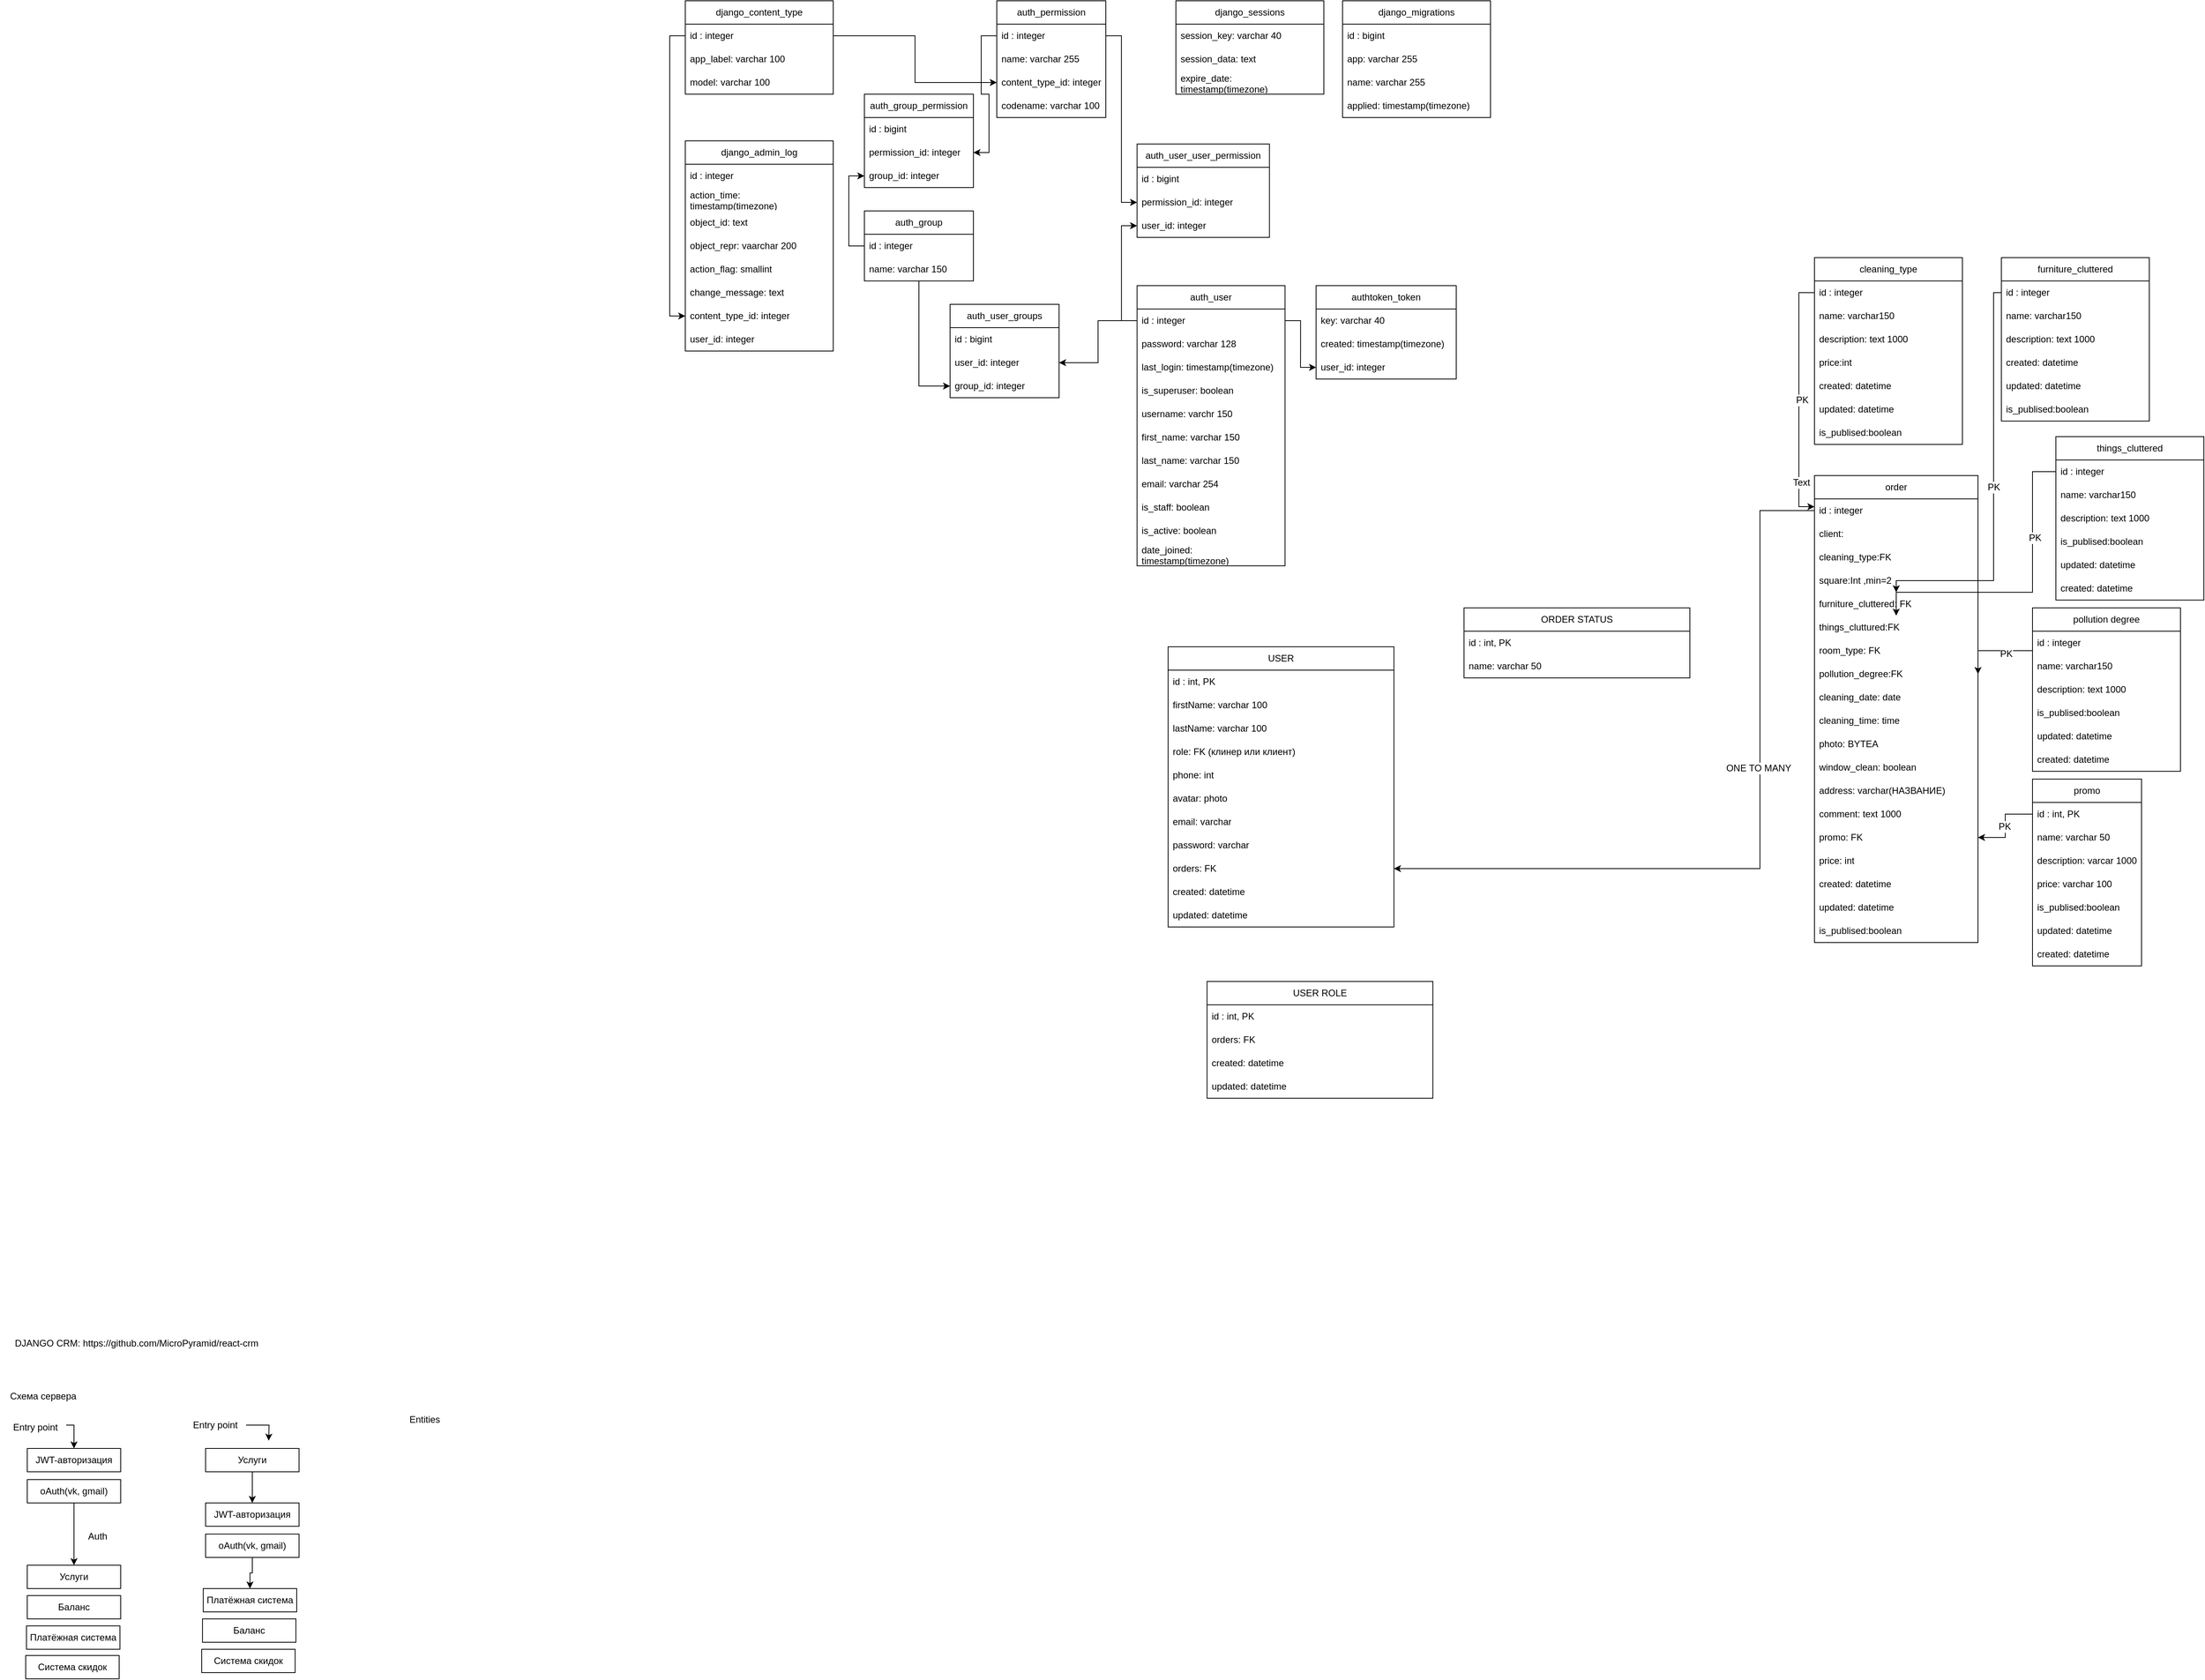 <mxfile version="22.1.21" type="github">
  <diagram name="Страница — 1" id="Fns3yZMFMgsRTfrll8Iq">
    <mxGraphModel dx="2331" dy="2299" grid="1" gridSize="10" guides="1" tooltips="1" connect="1" arrows="1" fold="1" page="1" pageScale="1" pageWidth="827" pageHeight="1169" math="0" shadow="0">
      <root>
        <mxCell id="0" />
        <mxCell id="1" parent="0" />
        <mxCell id="XI1WRr0vTbFgEeACWZSz-24" value="Схема сервера" style="text;html=1;align=center;verticalAlign=middle;resizable=0;points=[];autosize=1;strokeColor=none;fillColor=none;" parent="1" vertex="1">
          <mxGeometry x="-1170" y="968" width="110" height="30" as="geometry" />
        </mxCell>
        <mxCell id="XI1WRr0vTbFgEeACWZSz-25" value="JWT-авторизация" style="rounded=0;whiteSpace=wrap;html=1;" parent="1" vertex="1">
          <mxGeometry x="-1135" y="1050" width="120" height="30" as="geometry" />
        </mxCell>
        <mxCell id="XI1WRr0vTbFgEeACWZSz-32" value="" style="edgeStyle=orthogonalEdgeStyle;rounded=0;orthogonalLoop=1;jettySize=auto;html=1;" parent="1" source="XI1WRr0vTbFgEeACWZSz-28" target="XI1WRr0vTbFgEeACWZSz-31" edge="1">
          <mxGeometry relative="1" as="geometry" />
        </mxCell>
        <mxCell id="XI1WRr0vTbFgEeACWZSz-28" value="oAuth(vk, gmail)" style="rounded=0;whiteSpace=wrap;html=1;" parent="1" vertex="1">
          <mxGeometry x="-1135" y="1090" width="120" height="30" as="geometry" />
        </mxCell>
        <mxCell id="XI1WRr0vTbFgEeACWZSz-30" value="" style="edgeStyle=orthogonalEdgeStyle;rounded=0;orthogonalLoop=1;jettySize=auto;html=1;" parent="1" source="XI1WRr0vTbFgEeACWZSz-29" target="XI1WRr0vTbFgEeACWZSz-25" edge="1">
          <mxGeometry relative="1" as="geometry">
            <Array as="points">
              <mxPoint x="-1075" y="1020" />
            </Array>
          </mxGeometry>
        </mxCell>
        <mxCell id="XI1WRr0vTbFgEeACWZSz-29" value="Entry point" style="text;html=1;align=center;verticalAlign=middle;resizable=0;points=[];autosize=1;strokeColor=none;fillColor=none;" parent="1" vertex="1">
          <mxGeometry x="-1165" y="1008" width="80" height="30" as="geometry" />
        </mxCell>
        <mxCell id="XI1WRr0vTbFgEeACWZSz-31" value="Услуги" style="rounded=0;whiteSpace=wrap;html=1;" parent="1" vertex="1">
          <mxGeometry x="-1135" y="1200" width="120" height="30" as="geometry" />
        </mxCell>
        <mxCell id="XI1WRr0vTbFgEeACWZSz-33" value="Баланс" style="rounded=0;whiteSpace=wrap;html=1;" parent="1" vertex="1">
          <mxGeometry x="-1135" y="1239" width="120" height="30" as="geometry" />
        </mxCell>
        <mxCell id="XI1WRr0vTbFgEeACWZSz-34" value="Платёжная система" style="rounded=0;whiteSpace=wrap;html=1;" parent="1" vertex="1">
          <mxGeometry x="-1136" y="1278" width="120" height="30" as="geometry" />
        </mxCell>
        <mxCell id="XI1WRr0vTbFgEeACWZSz-35" value="Система скидок" style="rounded=0;whiteSpace=wrap;html=1;" parent="1" vertex="1">
          <mxGeometry x="-1137" y="1316" width="120" height="30" as="geometry" />
        </mxCell>
        <mxCell id="XI1WRr0vTbFgEeACWZSz-50" style="edgeStyle=orthogonalEdgeStyle;rounded=0;orthogonalLoop=1;jettySize=auto;html=1;entryX=0.5;entryY=0;entryDx=0;entryDy=0;" parent="1" source="XI1WRr0vTbFgEeACWZSz-40" target="XI1WRr0vTbFgEeACWZSz-48" edge="1">
          <mxGeometry relative="1" as="geometry" />
        </mxCell>
        <mxCell id="XI1WRr0vTbFgEeACWZSz-40" value="Услуги" style="rounded=0;whiteSpace=wrap;html=1;" parent="1" vertex="1">
          <mxGeometry x="-906" y="1050" width="120" height="30" as="geometry" />
        </mxCell>
        <mxCell id="XI1WRr0vTbFgEeACWZSz-41" value="Баланс" style="rounded=0;whiteSpace=wrap;html=1;" parent="1" vertex="1">
          <mxGeometry x="-910" y="1269" width="120" height="30" as="geometry" />
        </mxCell>
        <mxCell id="XI1WRr0vTbFgEeACWZSz-42" value="Платёжная система" style="rounded=0;whiteSpace=wrap;html=1;" parent="1" vertex="1">
          <mxGeometry x="-909" y="1230" width="120" height="30" as="geometry" />
        </mxCell>
        <mxCell id="XI1WRr0vTbFgEeACWZSz-43" value="Система скидок" style="rounded=0;whiteSpace=wrap;html=1;" parent="1" vertex="1">
          <mxGeometry x="-911" y="1308" width="120" height="30" as="geometry" />
        </mxCell>
        <mxCell id="XI1WRr0vTbFgEeACWZSz-46" style="edgeStyle=orthogonalEdgeStyle;rounded=0;orthogonalLoop=1;jettySize=auto;html=1;" parent="1" source="XI1WRr0vTbFgEeACWZSz-44" edge="1">
          <mxGeometry relative="1" as="geometry">
            <mxPoint x="-825" y="1040" as="targetPoint" />
          </mxGeometry>
        </mxCell>
        <mxCell id="XI1WRr0vTbFgEeACWZSz-44" value="Entry point" style="text;html=1;align=center;verticalAlign=middle;resizable=0;points=[];autosize=1;strokeColor=none;fillColor=none;" parent="1" vertex="1">
          <mxGeometry x="-934" y="1005" width="80" height="30" as="geometry" />
        </mxCell>
        <mxCell id="XI1WRr0vTbFgEeACWZSz-45" value="Auth" style="text;html=1;align=center;verticalAlign=middle;resizable=0;points=[];autosize=1;strokeColor=none;fillColor=none;" parent="1" vertex="1">
          <mxGeometry x="-1070" y="1148" width="50" height="30" as="geometry" />
        </mxCell>
        <mxCell id="XI1WRr0vTbFgEeACWZSz-48" value="JWT-авторизация" style="rounded=0;whiteSpace=wrap;html=1;" parent="1" vertex="1">
          <mxGeometry x="-906" y="1120" width="120" height="30" as="geometry" />
        </mxCell>
        <mxCell id="XI1WRr0vTbFgEeACWZSz-52" value="" style="edgeStyle=orthogonalEdgeStyle;rounded=0;orthogonalLoop=1;jettySize=auto;html=1;" parent="1" source="XI1WRr0vTbFgEeACWZSz-49" target="XI1WRr0vTbFgEeACWZSz-42" edge="1">
          <mxGeometry relative="1" as="geometry" />
        </mxCell>
        <mxCell id="XI1WRr0vTbFgEeACWZSz-49" value="oAuth(vk, gmail)" style="rounded=0;whiteSpace=wrap;html=1;" parent="1" vertex="1">
          <mxGeometry x="-906" y="1160" width="120" height="30" as="geometry" />
        </mxCell>
        <mxCell id="XI1WRr0vTbFgEeACWZSz-53" value="Entities" style="text;html=1;align=center;verticalAlign=middle;resizable=0;points=[];autosize=1;strokeColor=none;fillColor=none;" parent="1" vertex="1">
          <mxGeometry x="-655" y="998" width="60" height="30" as="geometry" />
        </mxCell>
        <mxCell id="XI1WRr0vTbFgEeACWZSz-60" value="order" style="swimlane;fontStyle=0;childLayout=stackLayout;horizontal=1;startSize=30;horizontalStack=0;resizeParent=1;resizeParentMax=0;resizeLast=0;collapsible=1;marginBottom=0;whiteSpace=wrap;html=1;" parent="1" vertex="1">
          <mxGeometry x="1160" y="-200" width="210" height="600" as="geometry" />
        </mxCell>
        <mxCell id="XI1WRr0vTbFgEeACWZSz-61" value="id : integer" style="text;strokeColor=none;fillColor=none;align=left;verticalAlign=middle;spacingLeft=4;spacingRight=4;overflow=hidden;points=[[0,0.5],[1,0.5]];portConstraint=eastwest;rotatable=0;whiteSpace=wrap;html=1;" parent="XI1WRr0vTbFgEeACWZSz-60" vertex="1">
          <mxGeometry y="30" width="210" height="30" as="geometry" />
        </mxCell>
        <mxCell id="iwx3m-Ki16ha5Yiac5JZ-89" value="client:" style="text;strokeColor=none;fillColor=none;align=left;verticalAlign=middle;spacingLeft=4;spacingRight=4;overflow=hidden;points=[[0,0.5],[1,0.5]];portConstraint=eastwest;rotatable=0;whiteSpace=wrap;html=1;" vertex="1" parent="XI1WRr0vTbFgEeACWZSz-60">
          <mxGeometry y="60" width="210" height="30" as="geometry" />
        </mxCell>
        <mxCell id="iwx3m-Ki16ha5Yiac5JZ-23" value="cleaning_type:FK" style="text;strokeColor=none;fillColor=none;align=left;verticalAlign=middle;spacingLeft=4;spacingRight=4;overflow=hidden;points=[[0,0.5],[1,0.5]];portConstraint=eastwest;rotatable=0;whiteSpace=wrap;html=1;" vertex="1" parent="XI1WRr0vTbFgEeACWZSz-60">
          <mxGeometry y="90" width="210" height="30" as="geometry" />
        </mxCell>
        <mxCell id="iwx3m-Ki16ha5Yiac5JZ-24" value="square:Int ,min=2" style="text;strokeColor=none;fillColor=none;align=left;verticalAlign=middle;spacingLeft=4;spacingRight=4;overflow=hidden;points=[[0,0.5],[1,0.5]];portConstraint=eastwest;rotatable=0;whiteSpace=wrap;html=1;" vertex="1" parent="XI1WRr0vTbFgEeACWZSz-60">
          <mxGeometry y="120" width="210" height="30" as="geometry" />
        </mxCell>
        <mxCell id="XI1WRr0vTbFgEeACWZSz-63" value="furniture_cluttered: FK " style="text;strokeColor=none;fillColor=none;align=left;verticalAlign=middle;spacingLeft=4;spacingRight=4;overflow=hidden;points=[[0,0.5],[1,0.5]];portConstraint=eastwest;rotatable=0;whiteSpace=wrap;html=1;" parent="XI1WRr0vTbFgEeACWZSz-60" vertex="1">
          <mxGeometry y="150" width="210" height="30" as="geometry" />
        </mxCell>
        <mxCell id="XI1WRr0vTbFgEeACWZSz-64" value="things_cluttured:FK" style="text;strokeColor=none;fillColor=none;align=left;verticalAlign=middle;spacingLeft=4;spacingRight=4;overflow=hidden;points=[[0,0.5],[1,0.5]];portConstraint=eastwest;rotatable=0;whiteSpace=wrap;html=1;" parent="XI1WRr0vTbFgEeACWZSz-60" vertex="1">
          <mxGeometry y="180" width="210" height="30" as="geometry" />
        </mxCell>
        <mxCell id="XI1WRr0vTbFgEeACWZSz-62" value="room_type: FK" style="text;strokeColor=none;fillColor=none;align=left;verticalAlign=middle;spacingLeft=4;spacingRight=4;overflow=hidden;points=[[0,0.5],[1,0.5]];portConstraint=eastwest;rotatable=0;whiteSpace=wrap;html=1;" parent="XI1WRr0vTbFgEeACWZSz-60" vertex="1">
          <mxGeometry y="210" width="210" height="30" as="geometry" />
        </mxCell>
        <mxCell id="iwx3m-Ki16ha5Yiac5JZ-37" value="pollution_degree:FK" style="text;strokeColor=none;fillColor=none;align=left;verticalAlign=middle;spacingLeft=4;spacingRight=4;overflow=hidden;points=[[0,0.5],[1,0.5]];portConstraint=eastwest;rotatable=0;whiteSpace=wrap;html=1;" vertex="1" parent="XI1WRr0vTbFgEeACWZSz-60">
          <mxGeometry y="240" width="210" height="30" as="geometry" />
        </mxCell>
        <mxCell id="iwx3m-Ki16ha5Yiac5JZ-45" value="cleaning_date: date" style="text;strokeColor=none;fillColor=none;align=left;verticalAlign=middle;spacingLeft=4;spacingRight=4;overflow=hidden;points=[[0,0.5],[1,0.5]];portConstraint=eastwest;rotatable=0;whiteSpace=wrap;html=1;" vertex="1" parent="XI1WRr0vTbFgEeACWZSz-60">
          <mxGeometry y="270" width="210" height="30" as="geometry" />
        </mxCell>
        <mxCell id="iwx3m-Ki16ha5Yiac5JZ-46" value="cleaning_time: time" style="text;strokeColor=none;fillColor=none;align=left;verticalAlign=middle;spacingLeft=4;spacingRight=4;overflow=hidden;points=[[0,0.5],[1,0.5]];portConstraint=eastwest;rotatable=0;whiteSpace=wrap;html=1;" vertex="1" parent="XI1WRr0vTbFgEeACWZSz-60">
          <mxGeometry y="300" width="210" height="30" as="geometry" />
        </mxCell>
        <mxCell id="iwx3m-Ki16ha5Yiac5JZ-47" value="photo: BYTEA" style="text;strokeColor=none;fillColor=none;align=left;verticalAlign=middle;spacingLeft=4;spacingRight=4;overflow=hidden;points=[[0,0.5],[1,0.5]];portConstraint=eastwest;rotatable=0;whiteSpace=wrap;html=1;" vertex="1" parent="XI1WRr0vTbFgEeACWZSz-60">
          <mxGeometry y="330" width="210" height="30" as="geometry" />
        </mxCell>
        <mxCell id="iwx3m-Ki16ha5Yiac5JZ-50" value="window_clean: boolean" style="text;strokeColor=none;fillColor=none;align=left;verticalAlign=middle;spacingLeft=4;spacingRight=4;overflow=hidden;points=[[0,0.5],[1,0.5]];portConstraint=eastwest;rotatable=0;whiteSpace=wrap;html=1;" vertex="1" parent="XI1WRr0vTbFgEeACWZSz-60">
          <mxGeometry y="360" width="210" height="30" as="geometry" />
        </mxCell>
        <mxCell id="iwx3m-Ki16ha5Yiac5JZ-51" value="address: varchar(НАЗВАНИЕ)" style="text;strokeColor=none;fillColor=none;align=left;verticalAlign=middle;spacingLeft=4;spacingRight=4;overflow=hidden;points=[[0,0.5],[1,0.5]];portConstraint=eastwest;rotatable=0;whiteSpace=wrap;html=1;" vertex="1" parent="XI1WRr0vTbFgEeACWZSz-60">
          <mxGeometry y="390" width="210" height="30" as="geometry" />
        </mxCell>
        <mxCell id="iwx3m-Ki16ha5Yiac5JZ-52" value="comment: text 1000" style="text;strokeColor=none;fillColor=none;align=left;verticalAlign=middle;spacingLeft=4;spacingRight=4;overflow=hidden;points=[[0,0.5],[1,0.5]];portConstraint=eastwest;rotatable=0;whiteSpace=wrap;html=1;" vertex="1" parent="XI1WRr0vTbFgEeACWZSz-60">
          <mxGeometry y="420" width="210" height="30" as="geometry" />
        </mxCell>
        <mxCell id="iwx3m-Ki16ha5Yiac5JZ-53" value="&lt;div&gt;promo: FK&lt;br&gt;&lt;/div&gt;" style="text;strokeColor=none;fillColor=none;align=left;verticalAlign=middle;spacingLeft=4;spacingRight=4;overflow=hidden;points=[[0,0.5],[1,0.5]];portConstraint=eastwest;rotatable=0;whiteSpace=wrap;html=1;" vertex="1" parent="XI1WRr0vTbFgEeACWZSz-60">
          <mxGeometry y="450" width="210" height="30" as="geometry" />
        </mxCell>
        <mxCell id="iwx3m-Ki16ha5Yiac5JZ-62" value="price: int" style="text;strokeColor=none;fillColor=none;align=left;verticalAlign=middle;spacingLeft=4;spacingRight=4;overflow=hidden;points=[[0,0.5],[1,0.5]];portConstraint=eastwest;rotatable=0;whiteSpace=wrap;html=1;" vertex="1" parent="XI1WRr0vTbFgEeACWZSz-60">
          <mxGeometry y="480" width="210" height="30" as="geometry" />
        </mxCell>
        <mxCell id="iwx3m-Ki16ha5Yiac5JZ-71" value="created: datetime" style="text;strokeColor=none;fillColor=none;align=left;verticalAlign=middle;spacingLeft=4;spacingRight=4;overflow=hidden;points=[[0,0.5],[1,0.5]];portConstraint=eastwest;rotatable=0;whiteSpace=wrap;html=1;" vertex="1" parent="XI1WRr0vTbFgEeACWZSz-60">
          <mxGeometry y="510" width="210" height="30" as="geometry" />
        </mxCell>
        <mxCell id="iwx3m-Ki16ha5Yiac5JZ-72" value="updated: datetime" style="text;strokeColor=none;fillColor=none;align=left;verticalAlign=middle;spacingLeft=4;spacingRight=4;overflow=hidden;points=[[0,0.5],[1,0.5]];portConstraint=eastwest;rotatable=0;whiteSpace=wrap;html=1;" vertex="1" parent="XI1WRr0vTbFgEeACWZSz-60">
          <mxGeometry y="540" width="210" height="30" as="geometry" />
        </mxCell>
        <mxCell id="iwx3m-Ki16ha5Yiac5JZ-73" value="is_publised:boolean" style="text;strokeColor=none;fillColor=none;align=left;verticalAlign=middle;spacingLeft=4;spacingRight=4;overflow=hidden;points=[[0,0.5],[1,0.5]];portConstraint=eastwest;rotatable=0;whiteSpace=wrap;html=1;" vertex="1" parent="XI1WRr0vTbFgEeACWZSz-60">
          <mxGeometry y="570" width="210" height="30" as="geometry" />
        </mxCell>
        <mxCell id="XI1WRr0vTbFgEeACWZSz-66" value="promo" style="swimlane;fontStyle=0;childLayout=stackLayout;horizontal=1;startSize=30;horizontalStack=0;resizeParent=1;resizeParentMax=0;resizeLast=0;collapsible=1;marginBottom=0;whiteSpace=wrap;html=1;" parent="1" vertex="1">
          <mxGeometry x="1440" y="190" width="140" height="240" as="geometry" />
        </mxCell>
        <mxCell id="XI1WRr0vTbFgEeACWZSz-67" value="id : int, PK" style="text;strokeColor=none;fillColor=none;align=left;verticalAlign=middle;spacingLeft=4;spacingRight=4;overflow=hidden;points=[[0,0.5],[1,0.5]];portConstraint=eastwest;rotatable=0;whiteSpace=wrap;html=1;" parent="XI1WRr0vTbFgEeACWZSz-66" vertex="1">
          <mxGeometry y="30" width="140" height="30" as="geometry" />
        </mxCell>
        <mxCell id="XI1WRr0vTbFgEeACWZSz-68" value="name: varchar 50" style="text;strokeColor=none;fillColor=none;align=left;verticalAlign=middle;spacingLeft=4;spacingRight=4;overflow=hidden;points=[[0,0.5],[1,0.5]];portConstraint=eastwest;rotatable=0;whiteSpace=wrap;html=1;" parent="XI1WRr0vTbFgEeACWZSz-66" vertex="1">
          <mxGeometry y="60" width="140" height="30" as="geometry" />
        </mxCell>
        <mxCell id="XI1WRr0vTbFgEeACWZSz-69" value="description: varcar 1000" style="text;strokeColor=none;fillColor=none;align=left;verticalAlign=middle;spacingLeft=4;spacingRight=4;overflow=hidden;points=[[0,0.5],[1,0.5]];portConstraint=eastwest;rotatable=0;whiteSpace=wrap;html=1;" parent="XI1WRr0vTbFgEeACWZSz-66" vertex="1">
          <mxGeometry y="90" width="140" height="30" as="geometry" />
        </mxCell>
        <mxCell id="XI1WRr0vTbFgEeACWZSz-71" value="price: varchar 100" style="text;strokeColor=none;fillColor=none;align=left;verticalAlign=middle;spacingLeft=4;spacingRight=4;overflow=hidden;points=[[0,0.5],[1,0.5]];portConstraint=eastwest;rotatable=0;whiteSpace=wrap;html=1;" parent="XI1WRr0vTbFgEeACWZSz-66" vertex="1">
          <mxGeometry y="120" width="140" height="30" as="geometry" />
        </mxCell>
        <mxCell id="iwx3m-Ki16ha5Yiac5JZ-79" value="is_publised:boolean" style="text;strokeColor=none;fillColor=none;align=left;verticalAlign=middle;spacingLeft=4;spacingRight=4;overflow=hidden;points=[[0,0.5],[1,0.5]];portConstraint=eastwest;rotatable=0;whiteSpace=wrap;html=1;" vertex="1" parent="XI1WRr0vTbFgEeACWZSz-66">
          <mxGeometry y="150" width="140" height="30" as="geometry" />
        </mxCell>
        <mxCell id="iwx3m-Ki16ha5Yiac5JZ-78" value="updated: datetime" style="text;strokeColor=none;fillColor=none;align=left;verticalAlign=middle;spacingLeft=4;spacingRight=4;overflow=hidden;points=[[0,0.5],[1,0.5]];portConstraint=eastwest;rotatable=0;whiteSpace=wrap;html=1;" vertex="1" parent="XI1WRr0vTbFgEeACWZSz-66">
          <mxGeometry y="180" width="140" height="30" as="geometry" />
        </mxCell>
        <mxCell id="iwx3m-Ki16ha5Yiac5JZ-77" value="created: datetime" style="text;strokeColor=none;fillColor=none;align=left;verticalAlign=middle;spacingLeft=4;spacingRight=4;overflow=hidden;points=[[0,0.5],[1,0.5]];portConstraint=eastwest;rotatable=0;whiteSpace=wrap;html=1;" vertex="1" parent="XI1WRr0vTbFgEeACWZSz-66">
          <mxGeometry y="210" width="140" height="30" as="geometry" />
        </mxCell>
        <mxCell id="x9vk5HfKDs6f57D2XIfl-56" style="edgeStyle=orthogonalEdgeStyle;rounded=0;orthogonalLoop=1;jettySize=auto;html=1;entryX=0;entryY=0.5;entryDx=0;entryDy=0;" parent="1" source="x9vk5HfKDs6f57D2XIfl-1" target="x9vk5HfKDs6f57D2XIfl-33" edge="1">
          <mxGeometry relative="1" as="geometry" />
        </mxCell>
        <mxCell id="x9vk5HfKDs6f57D2XIfl-1" value="auth_group" style="swimlane;fontStyle=0;childLayout=stackLayout;horizontal=1;startSize=30;horizontalStack=0;resizeParent=1;resizeParentMax=0;resizeLast=0;collapsible=1;marginBottom=0;whiteSpace=wrap;html=1;" parent="1" vertex="1">
          <mxGeometry x="-60" y="-540" width="140" height="90" as="geometry" />
        </mxCell>
        <mxCell id="x9vk5HfKDs6f57D2XIfl-2" value="id : integer" style="text;strokeColor=none;fillColor=none;align=left;verticalAlign=middle;spacingLeft=4;spacingRight=4;overflow=hidden;points=[[0,0.5],[1,0.5]];portConstraint=eastwest;rotatable=0;whiteSpace=wrap;html=1;" parent="x9vk5HfKDs6f57D2XIfl-1" vertex="1">
          <mxGeometry y="30" width="140" height="30" as="geometry" />
        </mxCell>
        <mxCell id="x9vk5HfKDs6f57D2XIfl-3" value="name: varchar 150" style="text;strokeColor=none;fillColor=none;align=left;verticalAlign=middle;spacingLeft=4;spacingRight=4;overflow=hidden;points=[[0,0.5],[1,0.5]];portConstraint=eastwest;rotatable=0;whiteSpace=wrap;html=1;" parent="x9vk5HfKDs6f57D2XIfl-1" vertex="1">
          <mxGeometry y="60" width="140" height="30" as="geometry" />
        </mxCell>
        <mxCell id="x9vk5HfKDs6f57D2XIfl-6" value="auth_group_permission" style="swimlane;fontStyle=0;childLayout=stackLayout;horizontal=1;startSize=30;horizontalStack=0;resizeParent=1;resizeParentMax=0;resizeLast=0;collapsible=1;marginBottom=0;whiteSpace=wrap;html=1;" parent="1" vertex="1">
          <mxGeometry x="-60" y="-690" width="140" height="120" as="geometry" />
        </mxCell>
        <mxCell id="x9vk5HfKDs6f57D2XIfl-7" value="id : bigint" style="text;strokeColor=none;fillColor=none;align=left;verticalAlign=middle;spacingLeft=4;spacingRight=4;overflow=hidden;points=[[0,0.5],[1,0.5]];portConstraint=eastwest;rotatable=0;whiteSpace=wrap;html=1;" parent="x9vk5HfKDs6f57D2XIfl-6" vertex="1">
          <mxGeometry y="30" width="140" height="30" as="geometry" />
        </mxCell>
        <mxCell id="x9vk5HfKDs6f57D2XIfl-9" value="permission_id: integer" style="text;strokeColor=none;fillColor=none;align=left;verticalAlign=middle;spacingLeft=4;spacingRight=4;overflow=hidden;points=[[0,0.5],[1,0.5]];portConstraint=eastwest;rotatable=0;whiteSpace=wrap;html=1;" parent="x9vk5HfKDs6f57D2XIfl-6" vertex="1">
          <mxGeometry y="60" width="140" height="30" as="geometry" />
        </mxCell>
        <mxCell id="x9vk5HfKDs6f57D2XIfl-8" value="group_id: integer" style="text;strokeColor=none;fillColor=none;align=left;verticalAlign=middle;spacingLeft=4;spacingRight=4;overflow=hidden;points=[[0,0.5],[1,0.5]];portConstraint=eastwest;rotatable=0;whiteSpace=wrap;html=1;" parent="x9vk5HfKDs6f57D2XIfl-6" vertex="1">
          <mxGeometry y="90" width="140" height="30" as="geometry" />
        </mxCell>
        <mxCell id="x9vk5HfKDs6f57D2XIfl-10" value="DJANGO CRM: https://github.com/MicroPyramid/react-crm" style="text;html=1;align=center;verticalAlign=middle;resizable=0;points=[];autosize=1;strokeColor=none;fillColor=none;" parent="1" vertex="1">
          <mxGeometry x="-1165" y="900" width="340" height="30" as="geometry" />
        </mxCell>
        <mxCell id="x9vk5HfKDs6f57D2XIfl-12" value="auth_permission" style="swimlane;fontStyle=0;childLayout=stackLayout;horizontal=1;startSize=30;horizontalStack=0;resizeParent=1;resizeParentMax=0;resizeLast=0;collapsible=1;marginBottom=0;whiteSpace=wrap;html=1;" parent="1" vertex="1">
          <mxGeometry x="110.0" y="-810" width="140" height="150" as="geometry" />
        </mxCell>
        <mxCell id="x9vk5HfKDs6f57D2XIfl-13" value="id : integer" style="text;strokeColor=none;fillColor=none;align=left;verticalAlign=middle;spacingLeft=4;spacingRight=4;overflow=hidden;points=[[0,0.5],[1,0.5]];portConstraint=eastwest;rotatable=0;whiteSpace=wrap;html=1;" parent="x9vk5HfKDs6f57D2XIfl-12" vertex="1">
          <mxGeometry y="30" width="140" height="30" as="geometry" />
        </mxCell>
        <mxCell id="x9vk5HfKDs6f57D2XIfl-14" value="name: varchar 255" style="text;strokeColor=none;fillColor=none;align=left;verticalAlign=middle;spacingLeft=4;spacingRight=4;overflow=hidden;points=[[0,0.5],[1,0.5]];portConstraint=eastwest;rotatable=0;whiteSpace=wrap;html=1;" parent="x9vk5HfKDs6f57D2XIfl-12" vertex="1">
          <mxGeometry y="60" width="140" height="30" as="geometry" />
        </mxCell>
        <mxCell id="x9vk5HfKDs6f57D2XIfl-15" value="content_type_id: integer" style="text;strokeColor=none;fillColor=none;align=left;verticalAlign=middle;spacingLeft=4;spacingRight=4;overflow=hidden;points=[[0,0.5],[1,0.5]];portConstraint=eastwest;rotatable=0;whiteSpace=wrap;html=1;" parent="x9vk5HfKDs6f57D2XIfl-12" vertex="1">
          <mxGeometry y="90" width="140" height="30" as="geometry" />
        </mxCell>
        <mxCell id="x9vk5HfKDs6f57D2XIfl-16" value="codename: varchar 100" style="text;strokeColor=none;fillColor=none;align=left;verticalAlign=middle;spacingLeft=4;spacingRight=4;overflow=hidden;points=[[0,0.5],[1,0.5]];portConstraint=eastwest;rotatable=0;whiteSpace=wrap;html=1;" parent="x9vk5HfKDs6f57D2XIfl-12" vertex="1">
          <mxGeometry y="120" width="140" height="30" as="geometry" />
        </mxCell>
        <mxCell id="x9vk5HfKDs6f57D2XIfl-17" value="auth_user" style="swimlane;fontStyle=0;childLayout=stackLayout;horizontal=1;startSize=30;horizontalStack=0;resizeParent=1;resizeParentMax=0;resizeLast=0;collapsible=1;marginBottom=0;whiteSpace=wrap;html=1;" parent="1" vertex="1">
          <mxGeometry x="290.14" y="-444" width="190" height="360" as="geometry" />
        </mxCell>
        <mxCell id="x9vk5HfKDs6f57D2XIfl-18" value="id : integer" style="text;strokeColor=none;fillColor=none;align=left;verticalAlign=middle;spacingLeft=4;spacingRight=4;overflow=hidden;points=[[0,0.5],[1,0.5]];portConstraint=eastwest;rotatable=0;whiteSpace=wrap;html=1;" parent="x9vk5HfKDs6f57D2XIfl-17" vertex="1">
          <mxGeometry y="30" width="190" height="30" as="geometry" />
        </mxCell>
        <mxCell id="x9vk5HfKDs6f57D2XIfl-19" value="password: varchar 128" style="text;strokeColor=none;fillColor=none;align=left;verticalAlign=middle;spacingLeft=4;spacingRight=4;overflow=hidden;points=[[0,0.5],[1,0.5]];portConstraint=eastwest;rotatable=0;whiteSpace=wrap;html=1;" parent="x9vk5HfKDs6f57D2XIfl-17" vertex="1">
          <mxGeometry y="60" width="190" height="30" as="geometry" />
        </mxCell>
        <mxCell id="x9vk5HfKDs6f57D2XIfl-20" value="last_login: timestamp(timezone)" style="text;strokeColor=none;fillColor=none;align=left;verticalAlign=middle;spacingLeft=4;spacingRight=4;overflow=hidden;points=[[0,0.5],[1,0.5]];portConstraint=eastwest;rotatable=0;whiteSpace=wrap;html=1;" parent="x9vk5HfKDs6f57D2XIfl-17" vertex="1">
          <mxGeometry y="90" width="190" height="30" as="geometry" />
        </mxCell>
        <mxCell id="x9vk5HfKDs6f57D2XIfl-21" value="is_superuser: boolean" style="text;strokeColor=none;fillColor=none;align=left;verticalAlign=middle;spacingLeft=4;spacingRight=4;overflow=hidden;points=[[0,0.5],[1,0.5]];portConstraint=eastwest;rotatable=0;whiteSpace=wrap;html=1;" parent="x9vk5HfKDs6f57D2XIfl-17" vertex="1">
          <mxGeometry y="120" width="190" height="30" as="geometry" />
        </mxCell>
        <mxCell id="x9vk5HfKDs6f57D2XIfl-23" value="username: varchr 150" style="text;strokeColor=none;fillColor=none;align=left;verticalAlign=middle;spacingLeft=4;spacingRight=4;overflow=hidden;points=[[0,0.5],[1,0.5]];portConstraint=eastwest;rotatable=0;whiteSpace=wrap;html=1;" parent="x9vk5HfKDs6f57D2XIfl-17" vertex="1">
          <mxGeometry y="150" width="190" height="30" as="geometry" />
        </mxCell>
        <mxCell id="x9vk5HfKDs6f57D2XIfl-24" value="first_name: varchar 150" style="text;strokeColor=none;fillColor=none;align=left;verticalAlign=middle;spacingLeft=4;spacingRight=4;overflow=hidden;points=[[0,0.5],[1,0.5]];portConstraint=eastwest;rotatable=0;whiteSpace=wrap;html=1;" parent="x9vk5HfKDs6f57D2XIfl-17" vertex="1">
          <mxGeometry y="180" width="190" height="30" as="geometry" />
        </mxCell>
        <mxCell id="x9vk5HfKDs6f57D2XIfl-25" value="last_name: varchar 150" style="text;strokeColor=none;fillColor=none;align=left;verticalAlign=middle;spacingLeft=4;spacingRight=4;overflow=hidden;points=[[0,0.5],[1,0.5]];portConstraint=eastwest;rotatable=0;whiteSpace=wrap;html=1;" parent="x9vk5HfKDs6f57D2XIfl-17" vertex="1">
          <mxGeometry y="210" width="190" height="30" as="geometry" />
        </mxCell>
        <mxCell id="x9vk5HfKDs6f57D2XIfl-26" value="email: varchar 254" style="text;strokeColor=none;fillColor=none;align=left;verticalAlign=middle;spacingLeft=4;spacingRight=4;overflow=hidden;points=[[0,0.5],[1,0.5]];portConstraint=eastwest;rotatable=0;whiteSpace=wrap;html=1;" parent="x9vk5HfKDs6f57D2XIfl-17" vertex="1">
          <mxGeometry y="240" width="190" height="30" as="geometry" />
        </mxCell>
        <mxCell id="x9vk5HfKDs6f57D2XIfl-27" value="is_staff: boolean" style="text;strokeColor=none;fillColor=none;align=left;verticalAlign=middle;spacingLeft=4;spacingRight=4;overflow=hidden;points=[[0,0.5],[1,0.5]];portConstraint=eastwest;rotatable=0;whiteSpace=wrap;html=1;" parent="x9vk5HfKDs6f57D2XIfl-17" vertex="1">
          <mxGeometry y="270" width="190" height="30" as="geometry" />
        </mxCell>
        <mxCell id="x9vk5HfKDs6f57D2XIfl-28" value="is_active: boolean" style="text;strokeColor=none;fillColor=none;align=left;verticalAlign=middle;spacingLeft=4;spacingRight=4;overflow=hidden;points=[[0,0.5],[1,0.5]];portConstraint=eastwest;rotatable=0;whiteSpace=wrap;html=1;" parent="x9vk5HfKDs6f57D2XIfl-17" vertex="1">
          <mxGeometry y="300" width="190" height="30" as="geometry" />
        </mxCell>
        <mxCell id="x9vk5HfKDs6f57D2XIfl-29" value="date_joined: timestamp(timezone)" style="text;strokeColor=none;fillColor=none;align=left;verticalAlign=middle;spacingLeft=4;spacingRight=4;overflow=hidden;points=[[0,0.5],[1,0.5]];portConstraint=eastwest;rotatable=0;whiteSpace=wrap;html=1;" parent="x9vk5HfKDs6f57D2XIfl-17" vertex="1">
          <mxGeometry y="330" width="190" height="30" as="geometry" />
        </mxCell>
        <mxCell id="x9vk5HfKDs6f57D2XIfl-30" value="auth_user_groups" style="swimlane;fontStyle=0;childLayout=stackLayout;horizontal=1;startSize=30;horizontalStack=0;resizeParent=1;resizeParentMax=0;resizeLast=0;collapsible=1;marginBottom=0;whiteSpace=wrap;html=1;" parent="1" vertex="1">
          <mxGeometry x="50.0" y="-420" width="140" height="120" as="geometry" />
        </mxCell>
        <mxCell id="x9vk5HfKDs6f57D2XIfl-31" value="id : bigint" style="text;strokeColor=none;fillColor=none;align=left;verticalAlign=middle;spacingLeft=4;spacingRight=4;overflow=hidden;points=[[0,0.5],[1,0.5]];portConstraint=eastwest;rotatable=0;whiteSpace=wrap;html=1;" parent="x9vk5HfKDs6f57D2XIfl-30" vertex="1">
          <mxGeometry y="30" width="140" height="30" as="geometry" />
        </mxCell>
        <mxCell id="x9vk5HfKDs6f57D2XIfl-32" value="user_id: integer" style="text;strokeColor=none;fillColor=none;align=left;verticalAlign=middle;spacingLeft=4;spacingRight=4;overflow=hidden;points=[[0,0.5],[1,0.5]];portConstraint=eastwest;rotatable=0;whiteSpace=wrap;html=1;" parent="x9vk5HfKDs6f57D2XIfl-30" vertex="1">
          <mxGeometry y="60" width="140" height="30" as="geometry" />
        </mxCell>
        <mxCell id="x9vk5HfKDs6f57D2XIfl-33" value="group_id: integer" style="text;strokeColor=none;fillColor=none;align=left;verticalAlign=middle;spacingLeft=4;spacingRight=4;overflow=hidden;points=[[0,0.5],[1,0.5]];portConstraint=eastwest;rotatable=0;whiteSpace=wrap;html=1;" parent="x9vk5HfKDs6f57D2XIfl-30" vertex="1">
          <mxGeometry y="90" width="140" height="30" as="geometry" />
        </mxCell>
        <mxCell id="x9vk5HfKDs6f57D2XIfl-34" value="auth_user_user_permission" style="swimlane;fontStyle=0;childLayout=stackLayout;horizontal=1;startSize=30;horizontalStack=0;resizeParent=1;resizeParentMax=0;resizeLast=0;collapsible=1;marginBottom=0;whiteSpace=wrap;html=1;" parent="1" vertex="1">
          <mxGeometry x="290.14" y="-626" width="170" height="120" as="geometry" />
        </mxCell>
        <mxCell id="x9vk5HfKDs6f57D2XIfl-35" value="id : bigint" style="text;strokeColor=none;fillColor=none;align=left;verticalAlign=middle;spacingLeft=4;spacingRight=4;overflow=hidden;points=[[0,0.5],[1,0.5]];portConstraint=eastwest;rotatable=0;whiteSpace=wrap;html=1;" parent="x9vk5HfKDs6f57D2XIfl-34" vertex="1">
          <mxGeometry y="30" width="170" height="30" as="geometry" />
        </mxCell>
        <mxCell id="x9vk5HfKDs6f57D2XIfl-37" value="permission_id: integer" style="text;strokeColor=none;fillColor=none;align=left;verticalAlign=middle;spacingLeft=4;spacingRight=4;overflow=hidden;points=[[0,0.5],[1,0.5]];portConstraint=eastwest;rotatable=0;whiteSpace=wrap;html=1;" parent="x9vk5HfKDs6f57D2XIfl-34" vertex="1">
          <mxGeometry y="60" width="170" height="30" as="geometry" />
        </mxCell>
        <mxCell id="x9vk5HfKDs6f57D2XIfl-36" value="user_id: integer" style="text;strokeColor=none;fillColor=none;align=left;verticalAlign=middle;spacingLeft=4;spacingRight=4;overflow=hidden;points=[[0,0.5],[1,0.5]];portConstraint=eastwest;rotatable=0;whiteSpace=wrap;html=1;" parent="x9vk5HfKDs6f57D2XIfl-34" vertex="1">
          <mxGeometry y="90" width="170" height="30" as="geometry" />
        </mxCell>
        <mxCell id="x9vk5HfKDs6f57D2XIfl-38" value="authtoken_token" style="swimlane;fontStyle=0;childLayout=stackLayout;horizontal=1;startSize=30;horizontalStack=0;resizeParent=1;resizeParentMax=0;resizeLast=0;collapsible=1;marginBottom=0;whiteSpace=wrap;html=1;" parent="1" vertex="1">
          <mxGeometry x="520.0" y="-444" width="180" height="120" as="geometry" />
        </mxCell>
        <mxCell id="x9vk5HfKDs6f57D2XIfl-39" value="key: varchar 40" style="text;strokeColor=none;fillColor=none;align=left;verticalAlign=middle;spacingLeft=4;spacingRight=4;overflow=hidden;points=[[0,0.5],[1,0.5]];portConstraint=eastwest;rotatable=0;whiteSpace=wrap;html=1;" parent="x9vk5HfKDs6f57D2XIfl-38" vertex="1">
          <mxGeometry y="30" width="180" height="30" as="geometry" />
        </mxCell>
        <mxCell id="x9vk5HfKDs6f57D2XIfl-40" value="created: timestamp(timezone)" style="text;strokeColor=none;fillColor=none;align=left;verticalAlign=middle;spacingLeft=4;spacingRight=4;overflow=hidden;points=[[0,0.5],[1,0.5]];portConstraint=eastwest;rotatable=0;whiteSpace=wrap;html=1;" parent="x9vk5HfKDs6f57D2XIfl-38" vertex="1">
          <mxGeometry y="60" width="180" height="30" as="geometry" />
        </mxCell>
        <mxCell id="x9vk5HfKDs6f57D2XIfl-41" value="user_id: integer" style="text;strokeColor=none;fillColor=none;align=left;verticalAlign=middle;spacingLeft=4;spacingRight=4;overflow=hidden;points=[[0,0.5],[1,0.5]];portConstraint=eastwest;rotatable=0;whiteSpace=wrap;html=1;" parent="x9vk5HfKDs6f57D2XIfl-38" vertex="1">
          <mxGeometry y="90" width="180" height="30" as="geometry" />
        </mxCell>
        <mxCell id="x9vk5HfKDs6f57D2XIfl-42" value="django_admin_log" style="swimlane;fontStyle=0;childLayout=stackLayout;horizontal=1;startSize=30;horizontalStack=0;resizeParent=1;resizeParentMax=0;resizeLast=0;collapsible=1;marginBottom=0;whiteSpace=wrap;html=1;" parent="1" vertex="1">
          <mxGeometry x="-290" y="-630" width="190" height="270" as="geometry" />
        </mxCell>
        <mxCell id="x9vk5HfKDs6f57D2XIfl-43" value="id : integer" style="text;strokeColor=none;fillColor=none;align=left;verticalAlign=middle;spacingLeft=4;spacingRight=4;overflow=hidden;points=[[0,0.5],[1,0.5]];portConstraint=eastwest;rotatable=0;whiteSpace=wrap;html=1;" parent="x9vk5HfKDs6f57D2XIfl-42" vertex="1">
          <mxGeometry y="30" width="190" height="30" as="geometry" />
        </mxCell>
        <mxCell id="x9vk5HfKDs6f57D2XIfl-44" value="action_time: timestamp(timezone)" style="text;strokeColor=none;fillColor=none;align=left;verticalAlign=middle;spacingLeft=4;spacingRight=4;overflow=hidden;points=[[0,0.5],[1,0.5]];portConstraint=eastwest;rotatable=0;whiteSpace=wrap;html=1;" parent="x9vk5HfKDs6f57D2XIfl-42" vertex="1">
          <mxGeometry y="60" width="190" height="30" as="geometry" />
        </mxCell>
        <mxCell id="x9vk5HfKDs6f57D2XIfl-45" value="object_id: text" style="text;strokeColor=none;fillColor=none;align=left;verticalAlign=middle;spacingLeft=4;spacingRight=4;overflow=hidden;points=[[0,0.5],[1,0.5]];portConstraint=eastwest;rotatable=0;whiteSpace=wrap;html=1;" parent="x9vk5HfKDs6f57D2XIfl-42" vertex="1">
          <mxGeometry y="90" width="190" height="30" as="geometry" />
        </mxCell>
        <mxCell id="x9vk5HfKDs6f57D2XIfl-46" value="object_repr: vaarchar 200" style="text;strokeColor=none;fillColor=none;align=left;verticalAlign=middle;spacingLeft=4;spacingRight=4;overflow=hidden;points=[[0,0.5],[1,0.5]];portConstraint=eastwest;rotatable=0;whiteSpace=wrap;html=1;" parent="x9vk5HfKDs6f57D2XIfl-42" vertex="1">
          <mxGeometry y="120" width="190" height="30" as="geometry" />
        </mxCell>
        <mxCell id="x9vk5HfKDs6f57D2XIfl-47" value="action_flag: smallint" style="text;strokeColor=none;fillColor=none;align=left;verticalAlign=middle;spacingLeft=4;spacingRight=4;overflow=hidden;points=[[0,0.5],[1,0.5]];portConstraint=eastwest;rotatable=0;whiteSpace=wrap;html=1;" parent="x9vk5HfKDs6f57D2XIfl-42" vertex="1">
          <mxGeometry y="150" width="190" height="30" as="geometry" />
        </mxCell>
        <mxCell id="x9vk5HfKDs6f57D2XIfl-48" value="change_message: text" style="text;strokeColor=none;fillColor=none;align=left;verticalAlign=middle;spacingLeft=4;spacingRight=4;overflow=hidden;points=[[0,0.5],[1,0.5]];portConstraint=eastwest;rotatable=0;whiteSpace=wrap;html=1;" parent="x9vk5HfKDs6f57D2XIfl-42" vertex="1">
          <mxGeometry y="180" width="190" height="30" as="geometry" />
        </mxCell>
        <mxCell id="x9vk5HfKDs6f57D2XIfl-49" value="content_type_id: integer" style="text;strokeColor=none;fillColor=none;align=left;verticalAlign=middle;spacingLeft=4;spacingRight=4;overflow=hidden;points=[[0,0.5],[1,0.5]];portConstraint=eastwest;rotatable=0;whiteSpace=wrap;html=1;" parent="x9vk5HfKDs6f57D2XIfl-42" vertex="1">
          <mxGeometry y="210" width="190" height="30" as="geometry" />
        </mxCell>
        <mxCell id="x9vk5HfKDs6f57D2XIfl-50" value="user_id: integer" style="text;strokeColor=none;fillColor=none;align=left;verticalAlign=middle;spacingLeft=4;spacingRight=4;overflow=hidden;points=[[0,0.5],[1,0.5]];portConstraint=eastwest;rotatable=0;whiteSpace=wrap;html=1;" parent="x9vk5HfKDs6f57D2XIfl-42" vertex="1">
          <mxGeometry y="240" width="190" height="30" as="geometry" />
        </mxCell>
        <mxCell id="x9vk5HfKDs6f57D2XIfl-55" style="edgeStyle=orthogonalEdgeStyle;rounded=0;orthogonalLoop=1;jettySize=auto;html=1;entryX=1;entryY=0.5;entryDx=0;entryDy=0;" parent="1" source="x9vk5HfKDs6f57D2XIfl-18" target="x9vk5HfKDs6f57D2XIfl-32" edge="1">
          <mxGeometry relative="1" as="geometry" />
        </mxCell>
        <mxCell id="x9vk5HfKDs6f57D2XIfl-57" style="edgeStyle=orthogonalEdgeStyle;rounded=0;orthogonalLoop=1;jettySize=auto;html=1;exitX=0;exitY=0.5;exitDx=0;exitDy=0;entryX=0;entryY=0.5;entryDx=0;entryDy=0;" parent="1" source="x9vk5HfKDs6f57D2XIfl-18" target="x9vk5HfKDs6f57D2XIfl-36" edge="1">
          <mxGeometry relative="1" as="geometry" />
        </mxCell>
        <mxCell id="x9vk5HfKDs6f57D2XIfl-58" style="edgeStyle=orthogonalEdgeStyle;rounded=0;orthogonalLoop=1;jettySize=auto;html=1;exitX=1;exitY=0.5;exitDx=0;exitDy=0;" parent="1" source="x9vk5HfKDs6f57D2XIfl-13" target="x9vk5HfKDs6f57D2XIfl-37" edge="1">
          <mxGeometry relative="1" as="geometry" />
        </mxCell>
        <mxCell id="x9vk5HfKDs6f57D2XIfl-59" style="edgeStyle=orthogonalEdgeStyle;rounded=0;orthogonalLoop=1;jettySize=auto;html=1;exitX=0;exitY=0.5;exitDx=0;exitDy=0;entryX=0;entryY=0.5;entryDx=0;entryDy=0;" parent="1" source="x9vk5HfKDs6f57D2XIfl-2" target="x9vk5HfKDs6f57D2XIfl-8" edge="1">
          <mxGeometry relative="1" as="geometry" />
        </mxCell>
        <mxCell id="x9vk5HfKDs6f57D2XIfl-60" style="edgeStyle=orthogonalEdgeStyle;rounded=0;orthogonalLoop=1;jettySize=auto;html=1;exitX=0;exitY=0.5;exitDx=0;exitDy=0;" parent="1" source="x9vk5HfKDs6f57D2XIfl-13" target="x9vk5HfKDs6f57D2XIfl-9" edge="1">
          <mxGeometry relative="1" as="geometry" />
        </mxCell>
        <mxCell id="x9vk5HfKDs6f57D2XIfl-61" style="edgeStyle=orthogonalEdgeStyle;rounded=0;orthogonalLoop=1;jettySize=auto;html=1;exitX=1;exitY=0.5;exitDx=0;exitDy=0;" parent="1" source="x9vk5HfKDs6f57D2XIfl-18" target="x9vk5HfKDs6f57D2XIfl-41" edge="1">
          <mxGeometry relative="1" as="geometry" />
        </mxCell>
        <mxCell id="x9vk5HfKDs6f57D2XIfl-62" value="django_content_type" style="swimlane;fontStyle=0;childLayout=stackLayout;horizontal=1;startSize=30;horizontalStack=0;resizeParent=1;resizeParentMax=0;resizeLast=0;collapsible=1;marginBottom=0;whiteSpace=wrap;html=1;" parent="1" vertex="1">
          <mxGeometry x="-290" y="-810" width="190" height="120" as="geometry" />
        </mxCell>
        <mxCell id="x9vk5HfKDs6f57D2XIfl-63" value="id : integer" style="text;strokeColor=none;fillColor=none;align=left;verticalAlign=middle;spacingLeft=4;spacingRight=4;overflow=hidden;points=[[0,0.5],[1,0.5]];portConstraint=eastwest;rotatable=0;whiteSpace=wrap;html=1;" parent="x9vk5HfKDs6f57D2XIfl-62" vertex="1">
          <mxGeometry y="30" width="190" height="30" as="geometry" />
        </mxCell>
        <mxCell id="x9vk5HfKDs6f57D2XIfl-64" value="app_label: varchar 100" style="text;strokeColor=none;fillColor=none;align=left;verticalAlign=middle;spacingLeft=4;spacingRight=4;overflow=hidden;points=[[0,0.5],[1,0.5]];portConstraint=eastwest;rotatable=0;whiteSpace=wrap;html=1;" parent="x9vk5HfKDs6f57D2XIfl-62" vertex="1">
          <mxGeometry y="60" width="190" height="30" as="geometry" />
        </mxCell>
        <mxCell id="x9vk5HfKDs6f57D2XIfl-65" value="model: varchar 100" style="text;strokeColor=none;fillColor=none;align=left;verticalAlign=middle;spacingLeft=4;spacingRight=4;overflow=hidden;points=[[0,0.5],[1,0.5]];portConstraint=eastwest;rotatable=0;whiteSpace=wrap;html=1;" parent="x9vk5HfKDs6f57D2XIfl-62" vertex="1">
          <mxGeometry y="90" width="190" height="30" as="geometry" />
        </mxCell>
        <mxCell id="x9vk5HfKDs6f57D2XIfl-71" value="django_migrations" style="swimlane;fontStyle=0;childLayout=stackLayout;horizontal=1;startSize=30;horizontalStack=0;resizeParent=1;resizeParentMax=0;resizeLast=0;collapsible=1;marginBottom=0;whiteSpace=wrap;html=1;" parent="1" vertex="1">
          <mxGeometry x="554" y="-810" width="190" height="150" as="geometry" />
        </mxCell>
        <mxCell id="x9vk5HfKDs6f57D2XIfl-72" value="id : bigint" style="text;strokeColor=none;fillColor=none;align=left;verticalAlign=middle;spacingLeft=4;spacingRight=4;overflow=hidden;points=[[0,0.5],[1,0.5]];portConstraint=eastwest;rotatable=0;whiteSpace=wrap;html=1;" parent="x9vk5HfKDs6f57D2XIfl-71" vertex="1">
          <mxGeometry y="30" width="190" height="30" as="geometry" />
        </mxCell>
        <mxCell id="x9vk5HfKDs6f57D2XIfl-73" value="app: varchar 255" style="text;strokeColor=none;fillColor=none;align=left;verticalAlign=middle;spacingLeft=4;spacingRight=4;overflow=hidden;points=[[0,0.5],[1,0.5]];portConstraint=eastwest;rotatable=0;whiteSpace=wrap;html=1;" parent="x9vk5HfKDs6f57D2XIfl-71" vertex="1">
          <mxGeometry y="60" width="190" height="30" as="geometry" />
        </mxCell>
        <mxCell id="x9vk5HfKDs6f57D2XIfl-74" value="name: varchar 255" style="text;strokeColor=none;fillColor=none;align=left;verticalAlign=middle;spacingLeft=4;spacingRight=4;overflow=hidden;points=[[0,0.5],[1,0.5]];portConstraint=eastwest;rotatable=0;whiteSpace=wrap;html=1;" parent="x9vk5HfKDs6f57D2XIfl-71" vertex="1">
          <mxGeometry y="90" width="190" height="30" as="geometry" />
        </mxCell>
        <mxCell id="x9vk5HfKDs6f57D2XIfl-75" value="applied: timestamp(timezone)" style="text;strokeColor=none;fillColor=none;align=left;verticalAlign=middle;spacingLeft=4;spacingRight=4;overflow=hidden;points=[[0,0.5],[1,0.5]];portConstraint=eastwest;rotatable=0;whiteSpace=wrap;html=1;" parent="x9vk5HfKDs6f57D2XIfl-71" vertex="1">
          <mxGeometry y="120" width="190" height="30" as="geometry" />
        </mxCell>
        <mxCell id="x9vk5HfKDs6f57D2XIfl-76" value="django_sessions" style="swimlane;fontStyle=0;childLayout=stackLayout;horizontal=1;startSize=30;horizontalStack=0;resizeParent=1;resizeParentMax=0;resizeLast=0;collapsible=1;marginBottom=0;whiteSpace=wrap;html=1;" parent="1" vertex="1">
          <mxGeometry x="340" y="-810" width="190" height="120" as="geometry" />
        </mxCell>
        <mxCell id="x9vk5HfKDs6f57D2XIfl-77" value="session_key: varchar 40" style="text;strokeColor=none;fillColor=none;align=left;verticalAlign=middle;spacingLeft=4;spacingRight=4;overflow=hidden;points=[[0,0.5],[1,0.5]];portConstraint=eastwest;rotatable=0;whiteSpace=wrap;html=1;" parent="x9vk5HfKDs6f57D2XIfl-76" vertex="1">
          <mxGeometry y="30" width="190" height="30" as="geometry" />
        </mxCell>
        <mxCell id="x9vk5HfKDs6f57D2XIfl-78" value="session_data: text" style="text;strokeColor=none;fillColor=none;align=left;verticalAlign=middle;spacingLeft=4;spacingRight=4;overflow=hidden;points=[[0,0.5],[1,0.5]];portConstraint=eastwest;rotatable=0;whiteSpace=wrap;html=1;" parent="x9vk5HfKDs6f57D2XIfl-76" vertex="1">
          <mxGeometry y="60" width="190" height="30" as="geometry" />
        </mxCell>
        <mxCell id="x9vk5HfKDs6f57D2XIfl-79" value="expire_date: timestamp(timezone)" style="text;strokeColor=none;fillColor=none;align=left;verticalAlign=middle;spacingLeft=4;spacingRight=4;overflow=hidden;points=[[0,0.5],[1,0.5]];portConstraint=eastwest;rotatable=0;whiteSpace=wrap;html=1;" parent="x9vk5HfKDs6f57D2XIfl-76" vertex="1">
          <mxGeometry y="90" width="190" height="30" as="geometry" />
        </mxCell>
        <mxCell id="x9vk5HfKDs6f57D2XIfl-82" style="edgeStyle=orthogonalEdgeStyle;rounded=0;orthogonalLoop=1;jettySize=auto;html=1;exitX=1;exitY=0.5;exitDx=0;exitDy=0;" parent="1" source="x9vk5HfKDs6f57D2XIfl-63" target="x9vk5HfKDs6f57D2XIfl-15" edge="1">
          <mxGeometry relative="1" as="geometry" />
        </mxCell>
        <mxCell id="x9vk5HfKDs6f57D2XIfl-83" style="edgeStyle=orthogonalEdgeStyle;rounded=0;orthogonalLoop=1;jettySize=auto;html=1;exitX=0;exitY=0.5;exitDx=0;exitDy=0;entryX=0;entryY=0.5;entryDx=0;entryDy=0;" parent="1" source="x9vk5HfKDs6f57D2XIfl-63" target="x9vk5HfKDs6f57D2XIfl-49" edge="1">
          <mxGeometry relative="1" as="geometry" />
        </mxCell>
        <mxCell id="iwx3m-Ki16ha5Yiac5JZ-11" value="furniture_cluttered" style="swimlane;fontStyle=0;childLayout=stackLayout;horizontal=1;startSize=30;horizontalStack=0;resizeParent=1;resizeParentMax=0;resizeLast=0;collapsible=1;marginBottom=0;whiteSpace=wrap;html=1;" vertex="1" parent="1">
          <mxGeometry x="1400" y="-480" width="190" height="210" as="geometry" />
        </mxCell>
        <mxCell id="iwx3m-Ki16ha5Yiac5JZ-12" value="id : integer" style="text;strokeColor=none;fillColor=none;align=left;verticalAlign=middle;spacingLeft=4;spacingRight=4;overflow=hidden;points=[[0,0.5],[1,0.5]];portConstraint=eastwest;rotatable=0;whiteSpace=wrap;html=1;" vertex="1" parent="iwx3m-Ki16ha5Yiac5JZ-11">
          <mxGeometry y="30" width="190" height="30" as="geometry" />
        </mxCell>
        <mxCell id="iwx3m-Ki16ha5Yiac5JZ-13" value="name: varchar150" style="text;strokeColor=none;fillColor=none;align=left;verticalAlign=middle;spacingLeft=4;spacingRight=4;overflow=hidden;points=[[0,0.5],[1,0.5]];portConstraint=eastwest;rotatable=0;whiteSpace=wrap;html=1;" vertex="1" parent="iwx3m-Ki16ha5Yiac5JZ-11">
          <mxGeometry y="60" width="190" height="30" as="geometry" />
        </mxCell>
        <mxCell id="iwx3m-Ki16ha5Yiac5JZ-14" value="&lt;div&gt;description: text 1000&lt;/div&gt;" style="text;strokeColor=none;fillColor=none;align=left;verticalAlign=middle;spacingLeft=4;spacingRight=4;overflow=hidden;points=[[0,0.5],[1,0.5]];portConstraint=eastwest;rotatable=0;whiteSpace=wrap;html=1;" vertex="1" parent="iwx3m-Ki16ha5Yiac5JZ-11">
          <mxGeometry y="90" width="190" height="30" as="geometry" />
        </mxCell>
        <mxCell id="iwx3m-Ki16ha5Yiac5JZ-86" value="created: datetime" style="text;strokeColor=none;fillColor=none;align=left;verticalAlign=middle;spacingLeft=4;spacingRight=4;overflow=hidden;points=[[0,0.5],[1,0.5]];portConstraint=eastwest;rotatable=0;whiteSpace=wrap;html=1;" vertex="1" parent="iwx3m-Ki16ha5Yiac5JZ-11">
          <mxGeometry y="120" width="190" height="30" as="geometry" />
        </mxCell>
        <mxCell id="iwx3m-Ki16ha5Yiac5JZ-87" value="updated: datetime" style="text;strokeColor=none;fillColor=none;align=left;verticalAlign=middle;spacingLeft=4;spacingRight=4;overflow=hidden;points=[[0,0.5],[1,0.5]];portConstraint=eastwest;rotatable=0;whiteSpace=wrap;html=1;" vertex="1" parent="iwx3m-Ki16ha5Yiac5JZ-11">
          <mxGeometry y="150" width="190" height="30" as="geometry" />
        </mxCell>
        <mxCell id="iwx3m-Ki16ha5Yiac5JZ-88" value="is_publised:boolean" style="text;strokeColor=none;fillColor=none;align=left;verticalAlign=middle;spacingLeft=4;spacingRight=4;overflow=hidden;points=[[0,0.5],[1,0.5]];portConstraint=eastwest;rotatable=0;whiteSpace=wrap;html=1;" vertex="1" parent="iwx3m-Ki16ha5Yiac5JZ-11">
          <mxGeometry y="180" width="190" height="30" as="geometry" />
        </mxCell>
        <mxCell id="iwx3m-Ki16ha5Yiac5JZ-16" value="things_cluttered" style="swimlane;fontStyle=0;childLayout=stackLayout;horizontal=1;startSize=30;horizontalStack=0;resizeParent=1;resizeParentMax=0;resizeLast=0;collapsible=1;marginBottom=0;whiteSpace=wrap;html=1;" vertex="1" parent="1">
          <mxGeometry x="1470" y="-250" width="190" height="210" as="geometry" />
        </mxCell>
        <mxCell id="iwx3m-Ki16ha5Yiac5JZ-17" value="id : integer" style="text;strokeColor=none;fillColor=none;align=left;verticalAlign=middle;spacingLeft=4;spacingRight=4;overflow=hidden;points=[[0,0.5],[1,0.5]];portConstraint=eastwest;rotatable=0;whiteSpace=wrap;html=1;" vertex="1" parent="iwx3m-Ki16ha5Yiac5JZ-16">
          <mxGeometry y="30" width="190" height="30" as="geometry" />
        </mxCell>
        <mxCell id="iwx3m-Ki16ha5Yiac5JZ-18" value="name: varchar150" style="text;strokeColor=none;fillColor=none;align=left;verticalAlign=middle;spacingLeft=4;spacingRight=4;overflow=hidden;points=[[0,0.5],[1,0.5]];portConstraint=eastwest;rotatable=0;whiteSpace=wrap;html=1;" vertex="1" parent="iwx3m-Ki16ha5Yiac5JZ-16">
          <mxGeometry y="60" width="190" height="30" as="geometry" />
        </mxCell>
        <mxCell id="iwx3m-Ki16ha5Yiac5JZ-19" value="&lt;div&gt;description: text 1000&lt;/div&gt;" style="text;strokeColor=none;fillColor=none;align=left;verticalAlign=middle;spacingLeft=4;spacingRight=4;overflow=hidden;points=[[0,0.5],[1,0.5]];portConstraint=eastwest;rotatable=0;whiteSpace=wrap;html=1;" vertex="1" parent="iwx3m-Ki16ha5Yiac5JZ-16">
          <mxGeometry y="90" width="190" height="30" as="geometry" />
        </mxCell>
        <mxCell id="iwx3m-Ki16ha5Yiac5JZ-85" value="is_publised:boolean" style="text;strokeColor=none;fillColor=none;align=left;verticalAlign=middle;spacingLeft=4;spacingRight=4;overflow=hidden;points=[[0,0.5],[1,0.5]];portConstraint=eastwest;rotatable=0;whiteSpace=wrap;html=1;" vertex="1" parent="iwx3m-Ki16ha5Yiac5JZ-16">
          <mxGeometry y="120" width="190" height="30" as="geometry" />
        </mxCell>
        <mxCell id="iwx3m-Ki16ha5Yiac5JZ-84" value="updated: datetime" style="text;strokeColor=none;fillColor=none;align=left;verticalAlign=middle;spacingLeft=4;spacingRight=4;overflow=hidden;points=[[0,0.5],[1,0.5]];portConstraint=eastwest;rotatable=0;whiteSpace=wrap;html=1;" vertex="1" parent="iwx3m-Ki16ha5Yiac5JZ-16">
          <mxGeometry y="150" width="190" height="30" as="geometry" />
        </mxCell>
        <mxCell id="iwx3m-Ki16ha5Yiac5JZ-83" value="created: datetime" style="text;strokeColor=none;fillColor=none;align=left;verticalAlign=middle;spacingLeft=4;spacingRight=4;overflow=hidden;points=[[0,0.5],[1,0.5]];portConstraint=eastwest;rotatable=0;whiteSpace=wrap;html=1;" vertex="1" parent="iwx3m-Ki16ha5Yiac5JZ-16">
          <mxGeometry y="180" width="190" height="30" as="geometry" />
        </mxCell>
        <mxCell id="iwx3m-Ki16ha5Yiac5JZ-20" value="PK" style="edgeStyle=orthogonalEdgeStyle;rounded=0;orthogonalLoop=1;jettySize=auto;html=1;fontFamily=Helvetica;fontSize=12;fontColor=default;" edge="1" parent="1" source="iwx3m-Ki16ha5Yiac5JZ-12" target="XI1WRr0vTbFgEeACWZSz-63">
          <mxGeometry relative="1" as="geometry">
            <mxPoint x="1390.029" y="-420" as="sourcePoint" />
            <mxPoint x="1360" y="-64.971" as="targetPoint" />
            <Array as="points">
              <mxPoint x="1390" y="-435" />
              <mxPoint x="1390" y="-65" />
            </Array>
          </mxGeometry>
        </mxCell>
        <mxCell id="iwx3m-Ki16ha5Yiac5JZ-21" style="edgeStyle=orthogonalEdgeStyle;rounded=0;orthogonalLoop=1;jettySize=auto;html=1;fontFamily=Helvetica;fontSize=12;fontColor=default;" edge="1" parent="1" source="iwx3m-Ki16ha5Yiac5JZ-17" target="XI1WRr0vTbFgEeACWZSz-64">
          <mxGeometry relative="1" as="geometry">
            <mxPoint x="1840" y="-210" as="sourcePoint" />
            <mxPoint x="1320" y="-80" as="targetPoint" />
            <Array as="points">
              <mxPoint x="1440" y="-205" />
              <mxPoint x="1440" y="-50" />
            </Array>
          </mxGeometry>
        </mxCell>
        <mxCell id="iwx3m-Ki16ha5Yiac5JZ-22" value="PK" style="edgeLabel;html=1;align=center;verticalAlign=middle;resizable=0;points=[];fontSize=12;fontFamily=Helvetica;fontColor=default;" vertex="1" connectable="0" parent="iwx3m-Ki16ha5Yiac5JZ-21">
          <mxGeometry x="-0.414" y="3" relative="1" as="geometry">
            <mxPoint as="offset" />
          </mxGeometry>
        </mxCell>
        <mxCell id="iwx3m-Ki16ha5Yiac5JZ-25" value="cleaning_type" style="swimlane;fontStyle=0;childLayout=stackLayout;horizontal=1;startSize=30;horizontalStack=0;resizeParent=1;resizeParentMax=0;resizeLast=0;collapsible=1;marginBottom=0;whiteSpace=wrap;html=1;" vertex="1" parent="1">
          <mxGeometry x="1160" y="-480" width="190" height="240" as="geometry" />
        </mxCell>
        <mxCell id="iwx3m-Ki16ha5Yiac5JZ-26" value="id : integer" style="text;strokeColor=none;fillColor=none;align=left;verticalAlign=middle;spacingLeft=4;spacingRight=4;overflow=hidden;points=[[0,0.5],[1,0.5]];portConstraint=eastwest;rotatable=0;whiteSpace=wrap;html=1;" vertex="1" parent="iwx3m-Ki16ha5Yiac5JZ-25">
          <mxGeometry y="30" width="190" height="30" as="geometry" />
        </mxCell>
        <mxCell id="iwx3m-Ki16ha5Yiac5JZ-27" value="name: varchar150" style="text;strokeColor=none;fillColor=none;align=left;verticalAlign=middle;spacingLeft=4;spacingRight=4;overflow=hidden;points=[[0,0.5],[1,0.5]];portConstraint=eastwest;rotatable=0;whiteSpace=wrap;html=1;" vertex="1" parent="iwx3m-Ki16ha5Yiac5JZ-25">
          <mxGeometry y="60" width="190" height="30" as="geometry" />
        </mxCell>
        <mxCell id="iwx3m-Ki16ha5Yiac5JZ-28" value="&lt;div&gt;description: text 1000&lt;/div&gt;" style="text;strokeColor=none;fillColor=none;align=left;verticalAlign=middle;spacingLeft=4;spacingRight=4;overflow=hidden;points=[[0,0.5],[1,0.5]];portConstraint=eastwest;rotatable=0;whiteSpace=wrap;html=1;" vertex="1" parent="iwx3m-Ki16ha5Yiac5JZ-25">
          <mxGeometry y="90" width="190" height="30" as="geometry" />
        </mxCell>
        <mxCell id="iwx3m-Ki16ha5Yiac5JZ-67" value="price:int" style="text;strokeColor=none;fillColor=none;align=left;verticalAlign=middle;spacingLeft=4;spacingRight=4;overflow=hidden;points=[[0,0.5],[1,0.5]];portConstraint=eastwest;rotatable=0;whiteSpace=wrap;html=1;" vertex="1" parent="iwx3m-Ki16ha5Yiac5JZ-25">
          <mxGeometry y="120" width="190" height="30" as="geometry" />
        </mxCell>
        <mxCell id="iwx3m-Ki16ha5Yiac5JZ-68" value="created: datetime" style="text;strokeColor=none;fillColor=none;align=left;verticalAlign=middle;spacingLeft=4;spacingRight=4;overflow=hidden;points=[[0,0.5],[1,0.5]];portConstraint=eastwest;rotatable=0;whiteSpace=wrap;html=1;" vertex="1" parent="iwx3m-Ki16ha5Yiac5JZ-25">
          <mxGeometry y="150" width="190" height="30" as="geometry" />
        </mxCell>
        <mxCell id="iwx3m-Ki16ha5Yiac5JZ-69" value="updated: datetime" style="text;strokeColor=none;fillColor=none;align=left;verticalAlign=middle;spacingLeft=4;spacingRight=4;overflow=hidden;points=[[0,0.5],[1,0.5]];portConstraint=eastwest;rotatable=0;whiteSpace=wrap;html=1;" vertex="1" parent="iwx3m-Ki16ha5Yiac5JZ-25">
          <mxGeometry y="180" width="190" height="30" as="geometry" />
        </mxCell>
        <mxCell id="iwx3m-Ki16ha5Yiac5JZ-70" value="is_publised:boolean" style="text;strokeColor=none;fillColor=none;align=left;verticalAlign=middle;spacingLeft=4;spacingRight=4;overflow=hidden;points=[[0,0.5],[1,0.5]];portConstraint=eastwest;rotatable=0;whiteSpace=wrap;html=1;" vertex="1" parent="iwx3m-Ki16ha5Yiac5JZ-25">
          <mxGeometry y="210" width="190" height="30" as="geometry" />
        </mxCell>
        <mxCell id="iwx3m-Ki16ha5Yiac5JZ-42" style="edgeStyle=orthogonalEdgeStyle;rounded=0;orthogonalLoop=1;jettySize=auto;html=1;fontFamily=Helvetica;fontSize=12;fontColor=default;entryX=1;entryY=0.5;entryDx=0;entryDy=0;" edge="1" parent="1" source="iwx3m-Ki16ha5Yiac5JZ-39" target="iwx3m-Ki16ha5Yiac5JZ-37">
          <mxGeometry relative="1" as="geometry">
            <mxPoint x="1460" y="20" as="sourcePoint" />
            <Array as="points">
              <mxPoint x="1460" y="15" />
              <mxPoint x="1460" y="25" />
            </Array>
          </mxGeometry>
        </mxCell>
        <mxCell id="iwx3m-Ki16ha5Yiac5JZ-43" value="PK" style="edgeLabel;html=1;align=center;verticalAlign=middle;resizable=0;points=[];fontSize=12;fontFamily=Helvetica;fontColor=default;" vertex="1" connectable="0" parent="iwx3m-Ki16ha5Yiac5JZ-42">
          <mxGeometry x="-0.311" y="4" relative="1" as="geometry">
            <mxPoint as="offset" />
          </mxGeometry>
        </mxCell>
        <mxCell id="iwx3m-Ki16ha5Yiac5JZ-38" value="pollution degree" style="swimlane;fontStyle=0;childLayout=stackLayout;horizontal=1;startSize=30;horizontalStack=0;resizeParent=1;resizeParentMax=0;resizeLast=0;collapsible=1;marginBottom=0;whiteSpace=wrap;html=1;" vertex="1" parent="1">
          <mxGeometry x="1440" y="-30" width="190" height="210" as="geometry" />
        </mxCell>
        <mxCell id="iwx3m-Ki16ha5Yiac5JZ-39" value="id : integer" style="text;strokeColor=none;fillColor=none;align=left;verticalAlign=middle;spacingLeft=4;spacingRight=4;overflow=hidden;points=[[0,0.5],[1,0.5]];portConstraint=eastwest;rotatable=0;whiteSpace=wrap;html=1;" vertex="1" parent="iwx3m-Ki16ha5Yiac5JZ-38">
          <mxGeometry y="30" width="190" height="30" as="geometry" />
        </mxCell>
        <mxCell id="iwx3m-Ki16ha5Yiac5JZ-40" value="name: varchar150" style="text;strokeColor=none;fillColor=none;align=left;verticalAlign=middle;spacingLeft=4;spacingRight=4;overflow=hidden;points=[[0,0.5],[1,0.5]];portConstraint=eastwest;rotatable=0;whiteSpace=wrap;html=1;" vertex="1" parent="iwx3m-Ki16ha5Yiac5JZ-38">
          <mxGeometry y="60" width="190" height="30" as="geometry" />
        </mxCell>
        <mxCell id="iwx3m-Ki16ha5Yiac5JZ-41" value="&lt;div&gt;description: text 1000&lt;/div&gt;" style="text;strokeColor=none;fillColor=none;align=left;verticalAlign=middle;spacingLeft=4;spacingRight=4;overflow=hidden;points=[[0,0.5],[1,0.5]];portConstraint=eastwest;rotatable=0;whiteSpace=wrap;html=1;" vertex="1" parent="iwx3m-Ki16ha5Yiac5JZ-38">
          <mxGeometry y="90" width="190" height="30" as="geometry" />
        </mxCell>
        <mxCell id="iwx3m-Ki16ha5Yiac5JZ-82" value="is_publised:boolean" style="text;strokeColor=none;fillColor=none;align=left;verticalAlign=middle;spacingLeft=4;spacingRight=4;overflow=hidden;points=[[0,0.5],[1,0.5]];portConstraint=eastwest;rotatable=0;whiteSpace=wrap;html=1;" vertex="1" parent="iwx3m-Ki16ha5Yiac5JZ-38">
          <mxGeometry y="120" width="190" height="30" as="geometry" />
        </mxCell>
        <mxCell id="iwx3m-Ki16ha5Yiac5JZ-81" value="updated: datetime" style="text;strokeColor=none;fillColor=none;align=left;verticalAlign=middle;spacingLeft=4;spacingRight=4;overflow=hidden;points=[[0,0.5],[1,0.5]];portConstraint=eastwest;rotatable=0;whiteSpace=wrap;html=1;" vertex="1" parent="iwx3m-Ki16ha5Yiac5JZ-38">
          <mxGeometry y="150" width="190" height="30" as="geometry" />
        </mxCell>
        <mxCell id="iwx3m-Ki16ha5Yiac5JZ-80" value="created: datetime" style="text;strokeColor=none;fillColor=none;align=left;verticalAlign=middle;spacingLeft=4;spacingRight=4;overflow=hidden;points=[[0,0.5],[1,0.5]];portConstraint=eastwest;rotatable=0;whiteSpace=wrap;html=1;" vertex="1" parent="iwx3m-Ki16ha5Yiac5JZ-38">
          <mxGeometry y="180" width="190" height="30" as="geometry" />
        </mxCell>
        <mxCell id="iwx3m-Ki16ha5Yiac5JZ-48" style="edgeStyle=orthogonalEdgeStyle;rounded=0;orthogonalLoop=1;jettySize=auto;html=1;fontFamily=Helvetica;fontSize=12;fontColor=default;" edge="1" parent="1" source="XI1WRr0vTbFgEeACWZSz-61" target="iwx3m-Ki16ha5Yiac5JZ-99">
          <mxGeometry relative="1" as="geometry">
            <Array as="points">
              <mxPoint x="1090" y="-155" />
              <mxPoint x="1090" y="305" />
            </Array>
          </mxGeometry>
        </mxCell>
        <mxCell id="iwx3m-Ki16ha5Yiac5JZ-49" value="ONE TO MANY" style="edgeLabel;html=1;align=center;verticalAlign=middle;resizable=0;points=[];fontSize=12;fontFamily=Helvetica;fontColor=default;" vertex="1" connectable="0" parent="iwx3m-Ki16ha5Yiac5JZ-48">
          <mxGeometry x="-0.196" y="-2" relative="1" as="geometry">
            <mxPoint y="-1" as="offset" />
          </mxGeometry>
        </mxCell>
        <mxCell id="iwx3m-Ki16ha5Yiac5JZ-55" style="edgeStyle=orthogonalEdgeStyle;rounded=0;orthogonalLoop=1;jettySize=auto;html=1;fontFamily=Helvetica;fontSize=12;fontColor=default;" edge="1" parent="1" source="XI1WRr0vTbFgEeACWZSz-67" target="iwx3m-Ki16ha5Yiac5JZ-53">
          <mxGeometry relative="1" as="geometry" />
        </mxCell>
        <mxCell id="iwx3m-Ki16ha5Yiac5JZ-56" value="PK" style="edgeLabel;html=1;align=center;verticalAlign=middle;resizable=0;points=[];fontSize=12;fontFamily=Helvetica;fontColor=default;" vertex="1" connectable="0" parent="iwx3m-Ki16ha5Yiac5JZ-55">
          <mxGeometry x="0.01" y="-1" relative="1" as="geometry">
            <mxPoint as="offset" />
          </mxGeometry>
        </mxCell>
        <mxCell id="iwx3m-Ki16ha5Yiac5JZ-57" value="ORDER STATUS" style="swimlane;fontStyle=0;childLayout=stackLayout;horizontal=1;startSize=30;horizontalStack=0;resizeParent=1;resizeParentMax=0;resizeLast=0;collapsible=1;marginBottom=0;whiteSpace=wrap;html=1;" vertex="1" parent="1">
          <mxGeometry x="710" y="-30" width="290" height="90" as="geometry" />
        </mxCell>
        <mxCell id="iwx3m-Ki16ha5Yiac5JZ-58" value="id : int, PK" style="text;strokeColor=none;fillColor=none;align=left;verticalAlign=middle;spacingLeft=4;spacingRight=4;overflow=hidden;points=[[0,0.5],[1,0.5]];portConstraint=eastwest;rotatable=0;whiteSpace=wrap;html=1;" vertex="1" parent="iwx3m-Ki16ha5Yiac5JZ-57">
          <mxGeometry y="30" width="290" height="30" as="geometry" />
        </mxCell>
        <mxCell id="iwx3m-Ki16ha5Yiac5JZ-59" value="name: varchar 50" style="text;strokeColor=none;fillColor=none;align=left;verticalAlign=middle;spacingLeft=4;spacingRight=4;overflow=hidden;points=[[0,0.5],[1,0.5]];portConstraint=eastwest;rotatable=0;whiteSpace=wrap;html=1;" vertex="1" parent="iwx3m-Ki16ha5Yiac5JZ-57">
          <mxGeometry y="60" width="290" height="30" as="geometry" />
        </mxCell>
        <mxCell id="iwx3m-Ki16ha5Yiac5JZ-29" style="edgeStyle=orthogonalEdgeStyle;rounded=0;orthogonalLoop=1;jettySize=auto;html=1;fontFamily=Helvetica;fontSize=12;fontColor=default;" edge="1" parent="1" source="iwx3m-Ki16ha5Yiac5JZ-26" target="XI1WRr0vTbFgEeACWZSz-61">
          <mxGeometry relative="1" as="geometry">
            <mxPoint x="1089.94" y="-442.511" as="sourcePoint" />
            <mxPoint x="1089.97" y="-127.481" as="targetPoint" />
            <Array as="points">
              <mxPoint x="1140" y="-435" />
              <mxPoint x="1140" y="-160" />
            </Array>
          </mxGeometry>
        </mxCell>
        <mxCell id="iwx3m-Ki16ha5Yiac5JZ-30" value="PK" style="edgeLabel;html=1;align=center;verticalAlign=middle;resizable=0;points=[];fontSize=12;fontFamily=Helvetica;fontColor=default;" vertex="1" connectable="0" parent="iwx3m-Ki16ha5Yiac5JZ-29">
          <mxGeometry x="-0.011" y="2" relative="1" as="geometry">
            <mxPoint x="2" y="2" as="offset" />
          </mxGeometry>
        </mxCell>
        <mxCell id="iwx3m-Ki16ha5Yiac5JZ-90" value="Text" style="edgeLabel;html=1;align=center;verticalAlign=middle;resizable=0;points=[];fontSize=12;fontFamily=Helvetica;fontColor=default;" vertex="1" connectable="0" parent="iwx3m-Ki16ha5Yiac5JZ-29">
          <mxGeometry x="0.673" y="3" relative="1" as="geometry">
            <mxPoint as="offset" />
          </mxGeometry>
        </mxCell>
        <mxCell id="iwx3m-Ki16ha5Yiac5JZ-91" value="USER" style="swimlane;fontStyle=0;childLayout=stackLayout;horizontal=1;startSize=30;horizontalStack=0;resizeParent=1;resizeParentMax=0;resizeLast=0;collapsible=1;marginBottom=0;whiteSpace=wrap;html=1;" vertex="1" parent="1">
          <mxGeometry x="330" y="20" width="290" height="360" as="geometry" />
        </mxCell>
        <mxCell id="iwx3m-Ki16ha5Yiac5JZ-92" value="id : int, PK" style="text;strokeColor=none;fillColor=none;align=left;verticalAlign=middle;spacingLeft=4;spacingRight=4;overflow=hidden;points=[[0,0.5],[1,0.5]];portConstraint=eastwest;rotatable=0;whiteSpace=wrap;html=1;" vertex="1" parent="iwx3m-Ki16ha5Yiac5JZ-91">
          <mxGeometry y="30" width="290" height="30" as="geometry" />
        </mxCell>
        <mxCell id="iwx3m-Ki16ha5Yiac5JZ-93" value="firstName: varchar 100" style="text;strokeColor=none;fillColor=none;align=left;verticalAlign=middle;spacingLeft=4;spacingRight=4;overflow=hidden;points=[[0,0.5],[1,0.5]];portConstraint=eastwest;rotatable=0;whiteSpace=wrap;html=1;" vertex="1" parent="iwx3m-Ki16ha5Yiac5JZ-91">
          <mxGeometry y="60" width="290" height="30" as="geometry" />
        </mxCell>
        <mxCell id="iwx3m-Ki16ha5Yiac5JZ-94" value="lastName: varchar 100" style="text;strokeColor=none;fillColor=none;align=left;verticalAlign=middle;spacingLeft=4;spacingRight=4;overflow=hidden;points=[[0,0.5],[1,0.5]];portConstraint=eastwest;rotatable=0;whiteSpace=wrap;html=1;" vertex="1" parent="iwx3m-Ki16ha5Yiac5JZ-91">
          <mxGeometry y="90" width="290" height="30" as="geometry" />
        </mxCell>
        <mxCell id="iwx3m-Ki16ha5Yiac5JZ-95" value="role: FK (клинер или клиент)" style="text;strokeColor=none;fillColor=none;align=left;verticalAlign=middle;spacingLeft=4;spacingRight=4;overflow=hidden;points=[[0,0.5],[1,0.5]];portConstraint=eastwest;rotatable=0;whiteSpace=wrap;html=1;" vertex="1" parent="iwx3m-Ki16ha5Yiac5JZ-91">
          <mxGeometry y="120" width="290" height="30" as="geometry" />
        </mxCell>
        <mxCell id="iwx3m-Ki16ha5Yiac5JZ-96" value="phone: int" style="text;strokeColor=none;fillColor=none;align=left;verticalAlign=middle;spacingLeft=4;spacingRight=4;overflow=hidden;points=[[0,0.5],[1,0.5]];portConstraint=eastwest;rotatable=0;whiteSpace=wrap;html=1;" vertex="1" parent="iwx3m-Ki16ha5Yiac5JZ-91">
          <mxGeometry y="150" width="290" height="30" as="geometry" />
        </mxCell>
        <mxCell id="iwx3m-Ki16ha5Yiac5JZ-100" value="avatar: photo" style="text;strokeColor=none;fillColor=none;align=left;verticalAlign=middle;spacingLeft=4;spacingRight=4;overflow=hidden;points=[[0,0.5],[1,0.5]];portConstraint=eastwest;rotatable=0;whiteSpace=wrap;html=1;" vertex="1" parent="iwx3m-Ki16ha5Yiac5JZ-91">
          <mxGeometry y="180" width="290" height="30" as="geometry" />
        </mxCell>
        <mxCell id="iwx3m-Ki16ha5Yiac5JZ-97" value="email: varchar" style="text;strokeColor=none;fillColor=none;align=left;verticalAlign=middle;spacingLeft=4;spacingRight=4;overflow=hidden;points=[[0,0.5],[1,0.5]];portConstraint=eastwest;rotatable=0;whiteSpace=wrap;html=1;" vertex="1" parent="iwx3m-Ki16ha5Yiac5JZ-91">
          <mxGeometry y="210" width="290" height="30" as="geometry" />
        </mxCell>
        <mxCell id="iwx3m-Ki16ha5Yiac5JZ-98" value="password: varchar" style="text;strokeColor=none;fillColor=none;align=left;verticalAlign=middle;spacingLeft=4;spacingRight=4;overflow=hidden;points=[[0,0.5],[1,0.5]];portConstraint=eastwest;rotatable=0;whiteSpace=wrap;html=1;" vertex="1" parent="iwx3m-Ki16ha5Yiac5JZ-91">
          <mxGeometry y="240" width="290" height="30" as="geometry" />
        </mxCell>
        <mxCell id="iwx3m-Ki16ha5Yiac5JZ-99" value="orders: FK" style="text;strokeColor=none;fillColor=none;align=left;verticalAlign=middle;spacingLeft=4;spacingRight=4;overflow=hidden;points=[[0,0.5],[1,0.5]];portConstraint=eastwest;rotatable=0;whiteSpace=wrap;html=1;" vertex="1" parent="iwx3m-Ki16ha5Yiac5JZ-91">
          <mxGeometry y="270" width="290" height="30" as="geometry" />
        </mxCell>
        <mxCell id="iwx3m-Ki16ha5Yiac5JZ-101" value="created: datetime" style="text;strokeColor=none;fillColor=none;align=left;verticalAlign=middle;spacingLeft=4;spacingRight=4;overflow=hidden;points=[[0,0.5],[1,0.5]];portConstraint=eastwest;rotatable=0;whiteSpace=wrap;html=1;" vertex="1" parent="iwx3m-Ki16ha5Yiac5JZ-91">
          <mxGeometry y="300" width="290" height="30" as="geometry" />
        </mxCell>
        <mxCell id="iwx3m-Ki16ha5Yiac5JZ-102" value="updated: datetime" style="text;strokeColor=none;fillColor=none;align=left;verticalAlign=middle;spacingLeft=4;spacingRight=4;overflow=hidden;points=[[0,0.5],[1,0.5]];portConstraint=eastwest;rotatable=0;whiteSpace=wrap;html=1;" vertex="1" parent="iwx3m-Ki16ha5Yiac5JZ-91">
          <mxGeometry y="330" width="290" height="30" as="geometry" />
        </mxCell>
        <mxCell id="iwx3m-Ki16ha5Yiac5JZ-105" value="USER ROLE" style="swimlane;fontStyle=0;childLayout=stackLayout;horizontal=1;startSize=30;horizontalStack=0;resizeParent=1;resizeParentMax=0;resizeLast=0;collapsible=1;marginBottom=0;whiteSpace=wrap;html=1;" vertex="1" parent="1">
          <mxGeometry x="380" y="450" width="290" height="150" as="geometry" />
        </mxCell>
        <mxCell id="iwx3m-Ki16ha5Yiac5JZ-106" value="id : int, PK" style="text;strokeColor=none;fillColor=none;align=left;verticalAlign=middle;spacingLeft=4;spacingRight=4;overflow=hidden;points=[[0,0.5],[1,0.5]];portConstraint=eastwest;rotatable=0;whiteSpace=wrap;html=1;" vertex="1" parent="iwx3m-Ki16ha5Yiac5JZ-105">
          <mxGeometry y="30" width="290" height="30" as="geometry" />
        </mxCell>
        <mxCell id="iwx3m-Ki16ha5Yiac5JZ-114" value="orders: FK" style="text;strokeColor=none;fillColor=none;align=left;verticalAlign=middle;spacingLeft=4;spacingRight=4;overflow=hidden;points=[[0,0.5],[1,0.5]];portConstraint=eastwest;rotatable=0;whiteSpace=wrap;html=1;" vertex="1" parent="iwx3m-Ki16ha5Yiac5JZ-105">
          <mxGeometry y="60" width="290" height="30" as="geometry" />
        </mxCell>
        <mxCell id="iwx3m-Ki16ha5Yiac5JZ-115" value="created: datetime" style="text;strokeColor=none;fillColor=none;align=left;verticalAlign=middle;spacingLeft=4;spacingRight=4;overflow=hidden;points=[[0,0.5],[1,0.5]];portConstraint=eastwest;rotatable=0;whiteSpace=wrap;html=1;" vertex="1" parent="iwx3m-Ki16ha5Yiac5JZ-105">
          <mxGeometry y="90" width="290" height="30" as="geometry" />
        </mxCell>
        <mxCell id="iwx3m-Ki16ha5Yiac5JZ-116" value="updated: datetime" style="text;strokeColor=none;fillColor=none;align=left;verticalAlign=middle;spacingLeft=4;spacingRight=4;overflow=hidden;points=[[0,0.5],[1,0.5]];portConstraint=eastwest;rotatable=0;whiteSpace=wrap;html=1;" vertex="1" parent="iwx3m-Ki16ha5Yiac5JZ-105">
          <mxGeometry y="120" width="290" height="30" as="geometry" />
        </mxCell>
      </root>
    </mxGraphModel>
  </diagram>
</mxfile>
